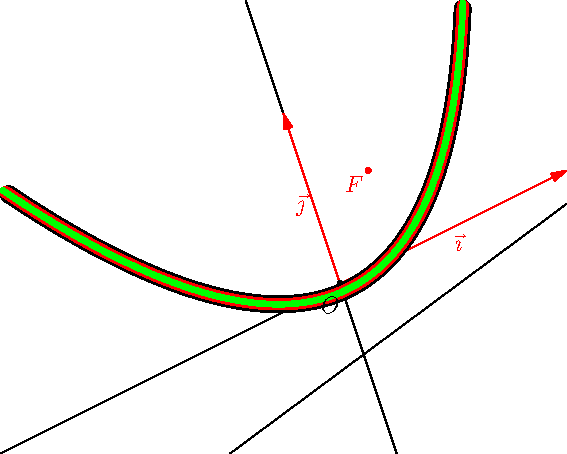 import geometry;
size(10cm,0);

currentcoordsys=cartesiansystem((2,1),i=(1,0.5),j=(-0.25,.75));
show(currentcoordsys);

point F=(0.25,0.5);

dot("$F$",F,SW,red);

// Enlarge the bounding box of the current picture
draw(box(locate((-1.5,0)),locate((1,1))), invisible);

line l=rotateO(10)*line((0,-0.4),(1,-0.4));
draw(l);

/*<asyxml><view file="modules/geometry.asy" type="parabola" signature="parabola(point,line)"/></asyxml>*/
parabola p=parabola(F,l);
draw(p,linewidth(3mm));

/*<asyxml><view file="modules/geometry.asy" type="parabola" signature="parabola(point,point)"/></asyxml>*/
draw(parabola(p.F,p.V),2mm+red);

/*<asyxml><view file="modules/geometry.asy" type="parabola" signature="parabola(point,real,real)"/></asyxml>*/
draw(parabola(p.F,p.a,p.angle),1mm+green);
